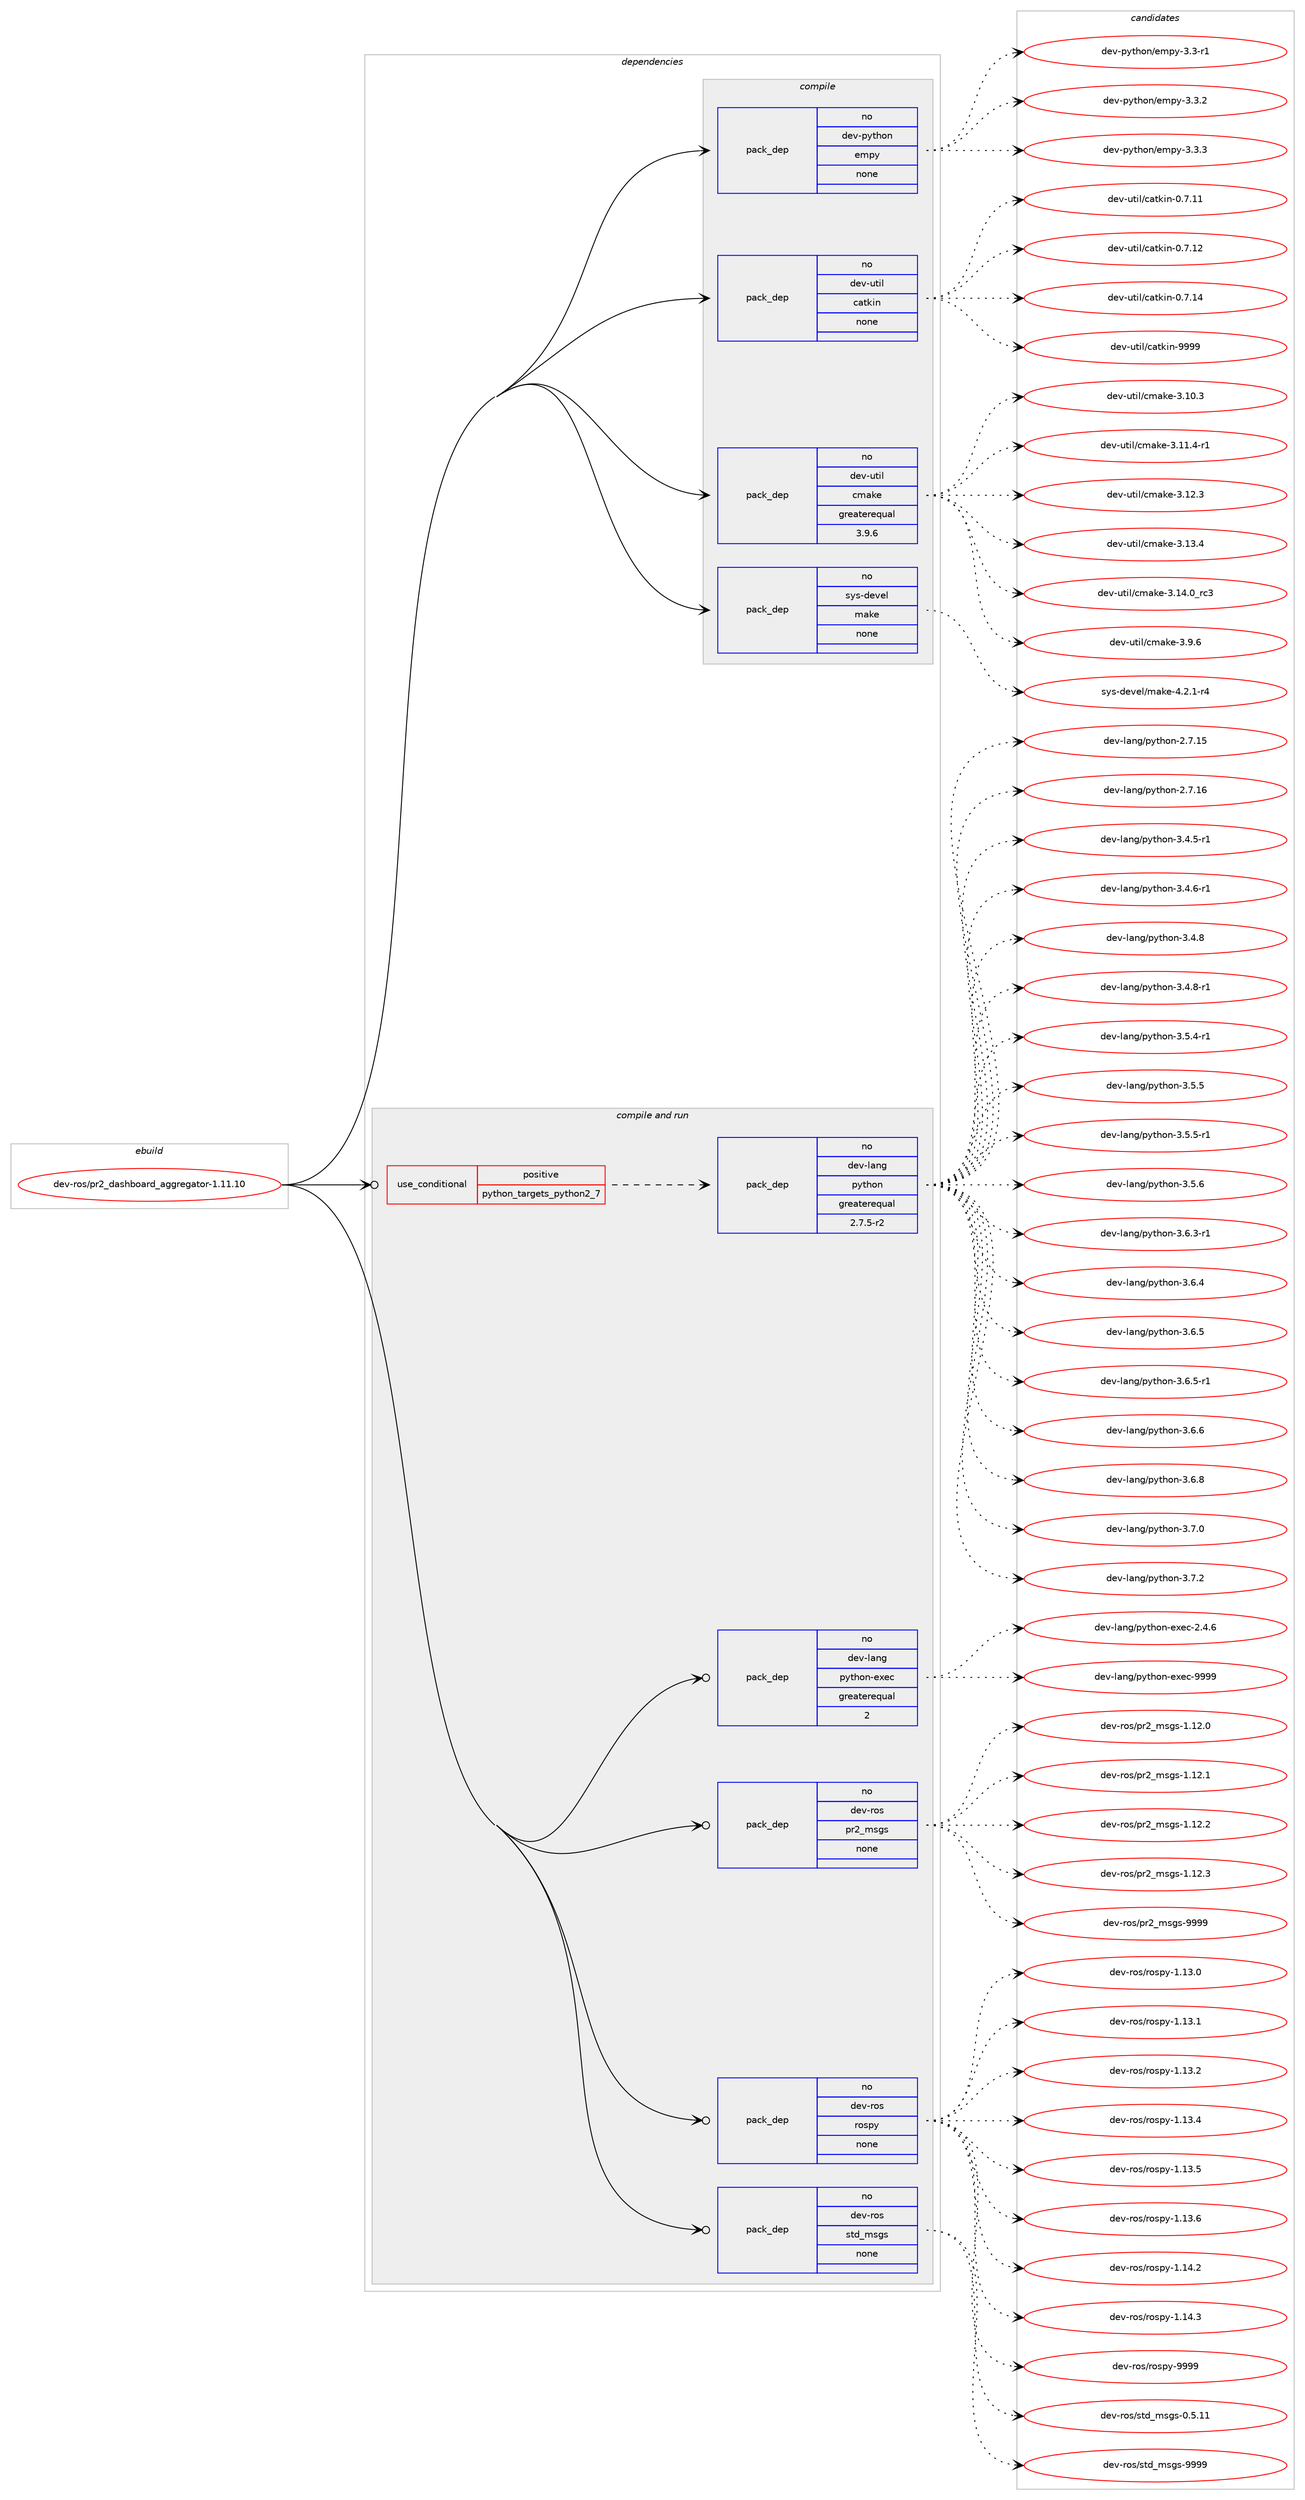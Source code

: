 digraph prolog {

# *************
# Graph options
# *************

newrank=true;
concentrate=true;
compound=true;
graph [rankdir=LR,fontname=Helvetica,fontsize=10,ranksep=1.5];#, ranksep=2.5, nodesep=0.2];
edge  [arrowhead=vee];
node  [fontname=Helvetica,fontsize=10];

# **********
# The ebuild
# **********

subgraph cluster_leftcol {
color=gray;
rank=same;
label=<<i>ebuild</i>>;
id [label="dev-ros/pr2_dashboard_aggregator-1.11.10", color=red, width=4, href="../dev-ros/pr2_dashboard_aggregator-1.11.10.svg"];
}

# ****************
# The dependencies
# ****************

subgraph cluster_midcol {
color=gray;
label=<<i>dependencies</i>>;
subgraph cluster_compile {
fillcolor="#eeeeee";
style=filled;
label=<<i>compile</i>>;
subgraph pack1049082 {
dependency1461838 [label=<<TABLE BORDER="0" CELLBORDER="1" CELLSPACING="0" CELLPADDING="4" WIDTH="220"><TR><TD ROWSPAN="6" CELLPADDING="30">pack_dep</TD></TR><TR><TD WIDTH="110">no</TD></TR><TR><TD>dev-python</TD></TR><TR><TD>empy</TD></TR><TR><TD>none</TD></TR><TR><TD></TD></TR></TABLE>>, shape=none, color=blue];
}
id:e -> dependency1461838:w [weight=20,style="solid",arrowhead="vee"];
subgraph pack1049083 {
dependency1461839 [label=<<TABLE BORDER="0" CELLBORDER="1" CELLSPACING="0" CELLPADDING="4" WIDTH="220"><TR><TD ROWSPAN="6" CELLPADDING="30">pack_dep</TD></TR><TR><TD WIDTH="110">no</TD></TR><TR><TD>dev-util</TD></TR><TR><TD>catkin</TD></TR><TR><TD>none</TD></TR><TR><TD></TD></TR></TABLE>>, shape=none, color=blue];
}
id:e -> dependency1461839:w [weight=20,style="solid",arrowhead="vee"];
subgraph pack1049084 {
dependency1461840 [label=<<TABLE BORDER="0" CELLBORDER="1" CELLSPACING="0" CELLPADDING="4" WIDTH="220"><TR><TD ROWSPAN="6" CELLPADDING="30">pack_dep</TD></TR><TR><TD WIDTH="110">no</TD></TR><TR><TD>dev-util</TD></TR><TR><TD>cmake</TD></TR><TR><TD>greaterequal</TD></TR><TR><TD>3.9.6</TD></TR></TABLE>>, shape=none, color=blue];
}
id:e -> dependency1461840:w [weight=20,style="solid",arrowhead="vee"];
subgraph pack1049085 {
dependency1461841 [label=<<TABLE BORDER="0" CELLBORDER="1" CELLSPACING="0" CELLPADDING="4" WIDTH="220"><TR><TD ROWSPAN="6" CELLPADDING="30">pack_dep</TD></TR><TR><TD WIDTH="110">no</TD></TR><TR><TD>sys-devel</TD></TR><TR><TD>make</TD></TR><TR><TD>none</TD></TR><TR><TD></TD></TR></TABLE>>, shape=none, color=blue];
}
id:e -> dependency1461841:w [weight=20,style="solid",arrowhead="vee"];
}
subgraph cluster_compileandrun {
fillcolor="#eeeeee";
style=filled;
label=<<i>compile and run</i>>;
subgraph cond389366 {
dependency1461842 [label=<<TABLE BORDER="0" CELLBORDER="1" CELLSPACING="0" CELLPADDING="4"><TR><TD ROWSPAN="3" CELLPADDING="10">use_conditional</TD></TR><TR><TD>positive</TD></TR><TR><TD>python_targets_python2_7</TD></TR></TABLE>>, shape=none, color=red];
subgraph pack1049086 {
dependency1461843 [label=<<TABLE BORDER="0" CELLBORDER="1" CELLSPACING="0" CELLPADDING="4" WIDTH="220"><TR><TD ROWSPAN="6" CELLPADDING="30">pack_dep</TD></TR><TR><TD WIDTH="110">no</TD></TR><TR><TD>dev-lang</TD></TR><TR><TD>python</TD></TR><TR><TD>greaterequal</TD></TR><TR><TD>2.7.5-r2</TD></TR></TABLE>>, shape=none, color=blue];
}
dependency1461842:e -> dependency1461843:w [weight=20,style="dashed",arrowhead="vee"];
}
id:e -> dependency1461842:w [weight=20,style="solid",arrowhead="odotvee"];
subgraph pack1049087 {
dependency1461844 [label=<<TABLE BORDER="0" CELLBORDER="1" CELLSPACING="0" CELLPADDING="4" WIDTH="220"><TR><TD ROWSPAN="6" CELLPADDING="30">pack_dep</TD></TR><TR><TD WIDTH="110">no</TD></TR><TR><TD>dev-lang</TD></TR><TR><TD>python-exec</TD></TR><TR><TD>greaterequal</TD></TR><TR><TD>2</TD></TR></TABLE>>, shape=none, color=blue];
}
id:e -> dependency1461844:w [weight=20,style="solid",arrowhead="odotvee"];
subgraph pack1049088 {
dependency1461845 [label=<<TABLE BORDER="0" CELLBORDER="1" CELLSPACING="0" CELLPADDING="4" WIDTH="220"><TR><TD ROWSPAN="6" CELLPADDING="30">pack_dep</TD></TR><TR><TD WIDTH="110">no</TD></TR><TR><TD>dev-ros</TD></TR><TR><TD>pr2_msgs</TD></TR><TR><TD>none</TD></TR><TR><TD></TD></TR></TABLE>>, shape=none, color=blue];
}
id:e -> dependency1461845:w [weight=20,style="solid",arrowhead="odotvee"];
subgraph pack1049089 {
dependency1461846 [label=<<TABLE BORDER="0" CELLBORDER="1" CELLSPACING="0" CELLPADDING="4" WIDTH="220"><TR><TD ROWSPAN="6" CELLPADDING="30">pack_dep</TD></TR><TR><TD WIDTH="110">no</TD></TR><TR><TD>dev-ros</TD></TR><TR><TD>rospy</TD></TR><TR><TD>none</TD></TR><TR><TD></TD></TR></TABLE>>, shape=none, color=blue];
}
id:e -> dependency1461846:w [weight=20,style="solid",arrowhead="odotvee"];
subgraph pack1049090 {
dependency1461847 [label=<<TABLE BORDER="0" CELLBORDER="1" CELLSPACING="0" CELLPADDING="4" WIDTH="220"><TR><TD ROWSPAN="6" CELLPADDING="30">pack_dep</TD></TR><TR><TD WIDTH="110">no</TD></TR><TR><TD>dev-ros</TD></TR><TR><TD>std_msgs</TD></TR><TR><TD>none</TD></TR><TR><TD></TD></TR></TABLE>>, shape=none, color=blue];
}
id:e -> dependency1461847:w [weight=20,style="solid",arrowhead="odotvee"];
}
subgraph cluster_run {
fillcolor="#eeeeee";
style=filled;
label=<<i>run</i>>;
}
}

# **************
# The candidates
# **************

subgraph cluster_choices {
rank=same;
color=gray;
label=<<i>candidates</i>>;

subgraph choice1049082 {
color=black;
nodesep=1;
choice1001011184511212111610411111047101109112121455146514511449 [label="dev-python/empy-3.3-r1", color=red, width=4,href="../dev-python/empy-3.3-r1.svg"];
choice1001011184511212111610411111047101109112121455146514650 [label="dev-python/empy-3.3.2", color=red, width=4,href="../dev-python/empy-3.3.2.svg"];
choice1001011184511212111610411111047101109112121455146514651 [label="dev-python/empy-3.3.3", color=red, width=4,href="../dev-python/empy-3.3.3.svg"];
dependency1461838:e -> choice1001011184511212111610411111047101109112121455146514511449:w [style=dotted,weight="100"];
dependency1461838:e -> choice1001011184511212111610411111047101109112121455146514650:w [style=dotted,weight="100"];
dependency1461838:e -> choice1001011184511212111610411111047101109112121455146514651:w [style=dotted,weight="100"];
}
subgraph choice1049083 {
color=black;
nodesep=1;
choice1001011184511711610510847999711610710511045484655464949 [label="dev-util/catkin-0.7.11", color=red, width=4,href="../dev-util/catkin-0.7.11.svg"];
choice1001011184511711610510847999711610710511045484655464950 [label="dev-util/catkin-0.7.12", color=red, width=4,href="../dev-util/catkin-0.7.12.svg"];
choice1001011184511711610510847999711610710511045484655464952 [label="dev-util/catkin-0.7.14", color=red, width=4,href="../dev-util/catkin-0.7.14.svg"];
choice100101118451171161051084799971161071051104557575757 [label="dev-util/catkin-9999", color=red, width=4,href="../dev-util/catkin-9999.svg"];
dependency1461839:e -> choice1001011184511711610510847999711610710511045484655464949:w [style=dotted,weight="100"];
dependency1461839:e -> choice1001011184511711610510847999711610710511045484655464950:w [style=dotted,weight="100"];
dependency1461839:e -> choice1001011184511711610510847999711610710511045484655464952:w [style=dotted,weight="100"];
dependency1461839:e -> choice100101118451171161051084799971161071051104557575757:w [style=dotted,weight="100"];
}
subgraph choice1049084 {
color=black;
nodesep=1;
choice1001011184511711610510847991099710710145514649484651 [label="dev-util/cmake-3.10.3", color=red, width=4,href="../dev-util/cmake-3.10.3.svg"];
choice10010111845117116105108479910997107101455146494946524511449 [label="dev-util/cmake-3.11.4-r1", color=red, width=4,href="../dev-util/cmake-3.11.4-r1.svg"];
choice1001011184511711610510847991099710710145514649504651 [label="dev-util/cmake-3.12.3", color=red, width=4,href="../dev-util/cmake-3.12.3.svg"];
choice1001011184511711610510847991099710710145514649514652 [label="dev-util/cmake-3.13.4", color=red, width=4,href="../dev-util/cmake-3.13.4.svg"];
choice1001011184511711610510847991099710710145514649524648951149951 [label="dev-util/cmake-3.14.0_rc3", color=red, width=4,href="../dev-util/cmake-3.14.0_rc3.svg"];
choice10010111845117116105108479910997107101455146574654 [label="dev-util/cmake-3.9.6", color=red, width=4,href="../dev-util/cmake-3.9.6.svg"];
dependency1461840:e -> choice1001011184511711610510847991099710710145514649484651:w [style=dotted,weight="100"];
dependency1461840:e -> choice10010111845117116105108479910997107101455146494946524511449:w [style=dotted,weight="100"];
dependency1461840:e -> choice1001011184511711610510847991099710710145514649504651:w [style=dotted,weight="100"];
dependency1461840:e -> choice1001011184511711610510847991099710710145514649514652:w [style=dotted,weight="100"];
dependency1461840:e -> choice1001011184511711610510847991099710710145514649524648951149951:w [style=dotted,weight="100"];
dependency1461840:e -> choice10010111845117116105108479910997107101455146574654:w [style=dotted,weight="100"];
}
subgraph choice1049085 {
color=black;
nodesep=1;
choice1151211154510010111810110847109971071014552465046494511452 [label="sys-devel/make-4.2.1-r4", color=red, width=4,href="../sys-devel/make-4.2.1-r4.svg"];
dependency1461841:e -> choice1151211154510010111810110847109971071014552465046494511452:w [style=dotted,weight="100"];
}
subgraph choice1049086 {
color=black;
nodesep=1;
choice10010111845108971101034711212111610411111045504655464953 [label="dev-lang/python-2.7.15", color=red, width=4,href="../dev-lang/python-2.7.15.svg"];
choice10010111845108971101034711212111610411111045504655464954 [label="dev-lang/python-2.7.16", color=red, width=4,href="../dev-lang/python-2.7.16.svg"];
choice1001011184510897110103471121211161041111104551465246534511449 [label="dev-lang/python-3.4.5-r1", color=red, width=4,href="../dev-lang/python-3.4.5-r1.svg"];
choice1001011184510897110103471121211161041111104551465246544511449 [label="dev-lang/python-3.4.6-r1", color=red, width=4,href="../dev-lang/python-3.4.6-r1.svg"];
choice100101118451089711010347112121116104111110455146524656 [label="dev-lang/python-3.4.8", color=red, width=4,href="../dev-lang/python-3.4.8.svg"];
choice1001011184510897110103471121211161041111104551465246564511449 [label="dev-lang/python-3.4.8-r1", color=red, width=4,href="../dev-lang/python-3.4.8-r1.svg"];
choice1001011184510897110103471121211161041111104551465346524511449 [label="dev-lang/python-3.5.4-r1", color=red, width=4,href="../dev-lang/python-3.5.4-r1.svg"];
choice100101118451089711010347112121116104111110455146534653 [label="dev-lang/python-3.5.5", color=red, width=4,href="../dev-lang/python-3.5.5.svg"];
choice1001011184510897110103471121211161041111104551465346534511449 [label="dev-lang/python-3.5.5-r1", color=red, width=4,href="../dev-lang/python-3.5.5-r1.svg"];
choice100101118451089711010347112121116104111110455146534654 [label="dev-lang/python-3.5.6", color=red, width=4,href="../dev-lang/python-3.5.6.svg"];
choice1001011184510897110103471121211161041111104551465446514511449 [label="dev-lang/python-3.6.3-r1", color=red, width=4,href="../dev-lang/python-3.6.3-r1.svg"];
choice100101118451089711010347112121116104111110455146544652 [label="dev-lang/python-3.6.4", color=red, width=4,href="../dev-lang/python-3.6.4.svg"];
choice100101118451089711010347112121116104111110455146544653 [label="dev-lang/python-3.6.5", color=red, width=4,href="../dev-lang/python-3.6.5.svg"];
choice1001011184510897110103471121211161041111104551465446534511449 [label="dev-lang/python-3.6.5-r1", color=red, width=4,href="../dev-lang/python-3.6.5-r1.svg"];
choice100101118451089711010347112121116104111110455146544654 [label="dev-lang/python-3.6.6", color=red, width=4,href="../dev-lang/python-3.6.6.svg"];
choice100101118451089711010347112121116104111110455146544656 [label="dev-lang/python-3.6.8", color=red, width=4,href="../dev-lang/python-3.6.8.svg"];
choice100101118451089711010347112121116104111110455146554648 [label="dev-lang/python-3.7.0", color=red, width=4,href="../dev-lang/python-3.7.0.svg"];
choice100101118451089711010347112121116104111110455146554650 [label="dev-lang/python-3.7.2", color=red, width=4,href="../dev-lang/python-3.7.2.svg"];
dependency1461843:e -> choice10010111845108971101034711212111610411111045504655464953:w [style=dotted,weight="100"];
dependency1461843:e -> choice10010111845108971101034711212111610411111045504655464954:w [style=dotted,weight="100"];
dependency1461843:e -> choice1001011184510897110103471121211161041111104551465246534511449:w [style=dotted,weight="100"];
dependency1461843:e -> choice1001011184510897110103471121211161041111104551465246544511449:w [style=dotted,weight="100"];
dependency1461843:e -> choice100101118451089711010347112121116104111110455146524656:w [style=dotted,weight="100"];
dependency1461843:e -> choice1001011184510897110103471121211161041111104551465246564511449:w [style=dotted,weight="100"];
dependency1461843:e -> choice1001011184510897110103471121211161041111104551465346524511449:w [style=dotted,weight="100"];
dependency1461843:e -> choice100101118451089711010347112121116104111110455146534653:w [style=dotted,weight="100"];
dependency1461843:e -> choice1001011184510897110103471121211161041111104551465346534511449:w [style=dotted,weight="100"];
dependency1461843:e -> choice100101118451089711010347112121116104111110455146534654:w [style=dotted,weight="100"];
dependency1461843:e -> choice1001011184510897110103471121211161041111104551465446514511449:w [style=dotted,weight="100"];
dependency1461843:e -> choice100101118451089711010347112121116104111110455146544652:w [style=dotted,weight="100"];
dependency1461843:e -> choice100101118451089711010347112121116104111110455146544653:w [style=dotted,weight="100"];
dependency1461843:e -> choice1001011184510897110103471121211161041111104551465446534511449:w [style=dotted,weight="100"];
dependency1461843:e -> choice100101118451089711010347112121116104111110455146544654:w [style=dotted,weight="100"];
dependency1461843:e -> choice100101118451089711010347112121116104111110455146544656:w [style=dotted,weight="100"];
dependency1461843:e -> choice100101118451089711010347112121116104111110455146554648:w [style=dotted,weight="100"];
dependency1461843:e -> choice100101118451089711010347112121116104111110455146554650:w [style=dotted,weight="100"];
}
subgraph choice1049087 {
color=black;
nodesep=1;
choice1001011184510897110103471121211161041111104510112010199455046524654 [label="dev-lang/python-exec-2.4.6", color=red, width=4,href="../dev-lang/python-exec-2.4.6.svg"];
choice10010111845108971101034711212111610411111045101120101994557575757 [label="dev-lang/python-exec-9999", color=red, width=4,href="../dev-lang/python-exec-9999.svg"];
dependency1461844:e -> choice1001011184510897110103471121211161041111104510112010199455046524654:w [style=dotted,weight="100"];
dependency1461844:e -> choice10010111845108971101034711212111610411111045101120101994557575757:w [style=dotted,weight="100"];
}
subgraph choice1049088 {
color=black;
nodesep=1;
choice1001011184511411111547112114509510911510311545494649504648 [label="dev-ros/pr2_msgs-1.12.0", color=red, width=4,href="../dev-ros/pr2_msgs-1.12.0.svg"];
choice1001011184511411111547112114509510911510311545494649504649 [label="dev-ros/pr2_msgs-1.12.1", color=red, width=4,href="../dev-ros/pr2_msgs-1.12.1.svg"];
choice1001011184511411111547112114509510911510311545494649504650 [label="dev-ros/pr2_msgs-1.12.2", color=red, width=4,href="../dev-ros/pr2_msgs-1.12.2.svg"];
choice1001011184511411111547112114509510911510311545494649504651 [label="dev-ros/pr2_msgs-1.12.3", color=red, width=4,href="../dev-ros/pr2_msgs-1.12.3.svg"];
choice100101118451141111154711211450951091151031154557575757 [label="dev-ros/pr2_msgs-9999", color=red, width=4,href="../dev-ros/pr2_msgs-9999.svg"];
dependency1461845:e -> choice1001011184511411111547112114509510911510311545494649504648:w [style=dotted,weight="100"];
dependency1461845:e -> choice1001011184511411111547112114509510911510311545494649504649:w [style=dotted,weight="100"];
dependency1461845:e -> choice1001011184511411111547112114509510911510311545494649504650:w [style=dotted,weight="100"];
dependency1461845:e -> choice1001011184511411111547112114509510911510311545494649504651:w [style=dotted,weight="100"];
dependency1461845:e -> choice100101118451141111154711211450951091151031154557575757:w [style=dotted,weight="100"];
}
subgraph choice1049089 {
color=black;
nodesep=1;
choice100101118451141111154711411111511212145494649514648 [label="dev-ros/rospy-1.13.0", color=red, width=4,href="../dev-ros/rospy-1.13.0.svg"];
choice100101118451141111154711411111511212145494649514649 [label="dev-ros/rospy-1.13.1", color=red, width=4,href="../dev-ros/rospy-1.13.1.svg"];
choice100101118451141111154711411111511212145494649514650 [label="dev-ros/rospy-1.13.2", color=red, width=4,href="../dev-ros/rospy-1.13.2.svg"];
choice100101118451141111154711411111511212145494649514652 [label="dev-ros/rospy-1.13.4", color=red, width=4,href="../dev-ros/rospy-1.13.4.svg"];
choice100101118451141111154711411111511212145494649514653 [label="dev-ros/rospy-1.13.5", color=red, width=4,href="../dev-ros/rospy-1.13.5.svg"];
choice100101118451141111154711411111511212145494649514654 [label="dev-ros/rospy-1.13.6", color=red, width=4,href="../dev-ros/rospy-1.13.6.svg"];
choice100101118451141111154711411111511212145494649524650 [label="dev-ros/rospy-1.14.2", color=red, width=4,href="../dev-ros/rospy-1.14.2.svg"];
choice100101118451141111154711411111511212145494649524651 [label="dev-ros/rospy-1.14.3", color=red, width=4,href="../dev-ros/rospy-1.14.3.svg"];
choice10010111845114111115471141111151121214557575757 [label="dev-ros/rospy-9999", color=red, width=4,href="../dev-ros/rospy-9999.svg"];
dependency1461846:e -> choice100101118451141111154711411111511212145494649514648:w [style=dotted,weight="100"];
dependency1461846:e -> choice100101118451141111154711411111511212145494649514649:w [style=dotted,weight="100"];
dependency1461846:e -> choice100101118451141111154711411111511212145494649514650:w [style=dotted,weight="100"];
dependency1461846:e -> choice100101118451141111154711411111511212145494649514652:w [style=dotted,weight="100"];
dependency1461846:e -> choice100101118451141111154711411111511212145494649514653:w [style=dotted,weight="100"];
dependency1461846:e -> choice100101118451141111154711411111511212145494649514654:w [style=dotted,weight="100"];
dependency1461846:e -> choice100101118451141111154711411111511212145494649524650:w [style=dotted,weight="100"];
dependency1461846:e -> choice100101118451141111154711411111511212145494649524651:w [style=dotted,weight="100"];
dependency1461846:e -> choice10010111845114111115471141111151121214557575757:w [style=dotted,weight="100"];
}
subgraph choice1049090 {
color=black;
nodesep=1;
choice10010111845114111115471151161009510911510311545484653464949 [label="dev-ros/std_msgs-0.5.11", color=red, width=4,href="../dev-ros/std_msgs-0.5.11.svg"];
choice1001011184511411111547115116100951091151031154557575757 [label="dev-ros/std_msgs-9999", color=red, width=4,href="../dev-ros/std_msgs-9999.svg"];
dependency1461847:e -> choice10010111845114111115471151161009510911510311545484653464949:w [style=dotted,weight="100"];
dependency1461847:e -> choice1001011184511411111547115116100951091151031154557575757:w [style=dotted,weight="100"];
}
}

}
